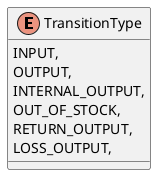 @startuml
enum TransitionType {
    INPUT,
    OUTPUT,
    INTERNAL_OUTPUT,
    OUT_OF_STOCK,
    RETURN_OUTPUT,
    LOSS_OUTPUT,
}
@enduml
